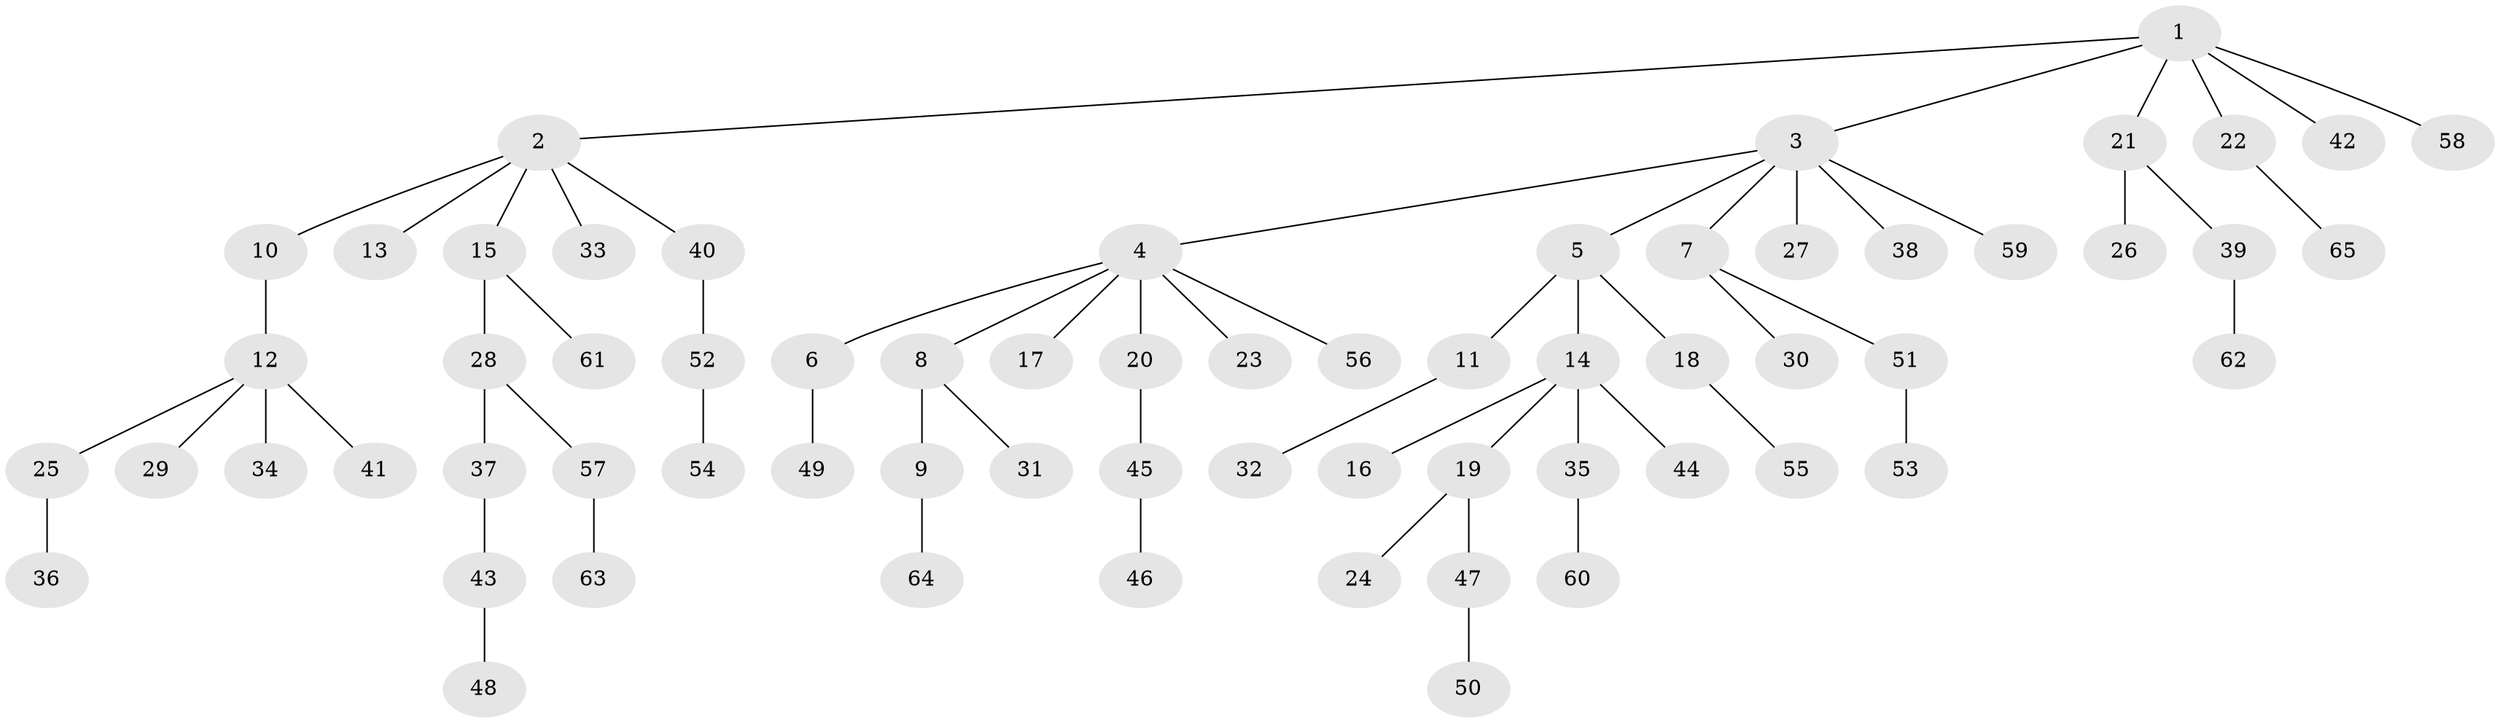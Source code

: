 // coarse degree distribution, {10: 0.023255813953488372, 8: 0.023255813953488372, 6: 0.023255813953488372, 4: 0.06976744186046512, 1: 0.6511627906976745, 2: 0.16279069767441862, 3: 0.046511627906976744}
// Generated by graph-tools (version 1.1) at 2025/24/03/03/25 07:24:08]
// undirected, 65 vertices, 64 edges
graph export_dot {
graph [start="1"]
  node [color=gray90,style=filled];
  1;
  2;
  3;
  4;
  5;
  6;
  7;
  8;
  9;
  10;
  11;
  12;
  13;
  14;
  15;
  16;
  17;
  18;
  19;
  20;
  21;
  22;
  23;
  24;
  25;
  26;
  27;
  28;
  29;
  30;
  31;
  32;
  33;
  34;
  35;
  36;
  37;
  38;
  39;
  40;
  41;
  42;
  43;
  44;
  45;
  46;
  47;
  48;
  49;
  50;
  51;
  52;
  53;
  54;
  55;
  56;
  57;
  58;
  59;
  60;
  61;
  62;
  63;
  64;
  65;
  1 -- 2;
  1 -- 3;
  1 -- 21;
  1 -- 22;
  1 -- 42;
  1 -- 58;
  2 -- 10;
  2 -- 13;
  2 -- 15;
  2 -- 33;
  2 -- 40;
  3 -- 4;
  3 -- 5;
  3 -- 7;
  3 -- 27;
  3 -- 38;
  3 -- 59;
  4 -- 6;
  4 -- 8;
  4 -- 17;
  4 -- 20;
  4 -- 23;
  4 -- 56;
  5 -- 11;
  5 -- 14;
  5 -- 18;
  6 -- 49;
  7 -- 30;
  7 -- 51;
  8 -- 9;
  8 -- 31;
  9 -- 64;
  10 -- 12;
  11 -- 32;
  12 -- 25;
  12 -- 29;
  12 -- 34;
  12 -- 41;
  14 -- 16;
  14 -- 19;
  14 -- 35;
  14 -- 44;
  15 -- 28;
  15 -- 61;
  18 -- 55;
  19 -- 24;
  19 -- 47;
  20 -- 45;
  21 -- 26;
  21 -- 39;
  22 -- 65;
  25 -- 36;
  28 -- 37;
  28 -- 57;
  35 -- 60;
  37 -- 43;
  39 -- 62;
  40 -- 52;
  43 -- 48;
  45 -- 46;
  47 -- 50;
  51 -- 53;
  52 -- 54;
  57 -- 63;
}
